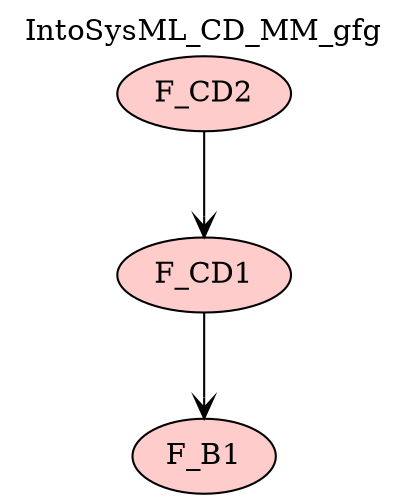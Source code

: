 digraph {graph[label=IntoSysML_CD_MM_gfg,labelloc=tl,labelfontsize=12];
"F_B1"[shape=oval,fillcolor="#FFCCCC",style ="filled",label="F_B1"];
"F_CD1"[shape=oval,fillcolor="#FFCCCC",style ="filled",label="F_CD1"];
"F_CD2"[shape=oval,fillcolor="#FFCCCC",style ="filled",label="F_CD2"];

"F_CD1"->"F_B1"[label=" ",dir=forward,arrowhead=vee];
"F_CD2"->"F_CD1"[label=" ",dir=forward,arrowhead=vee];
}